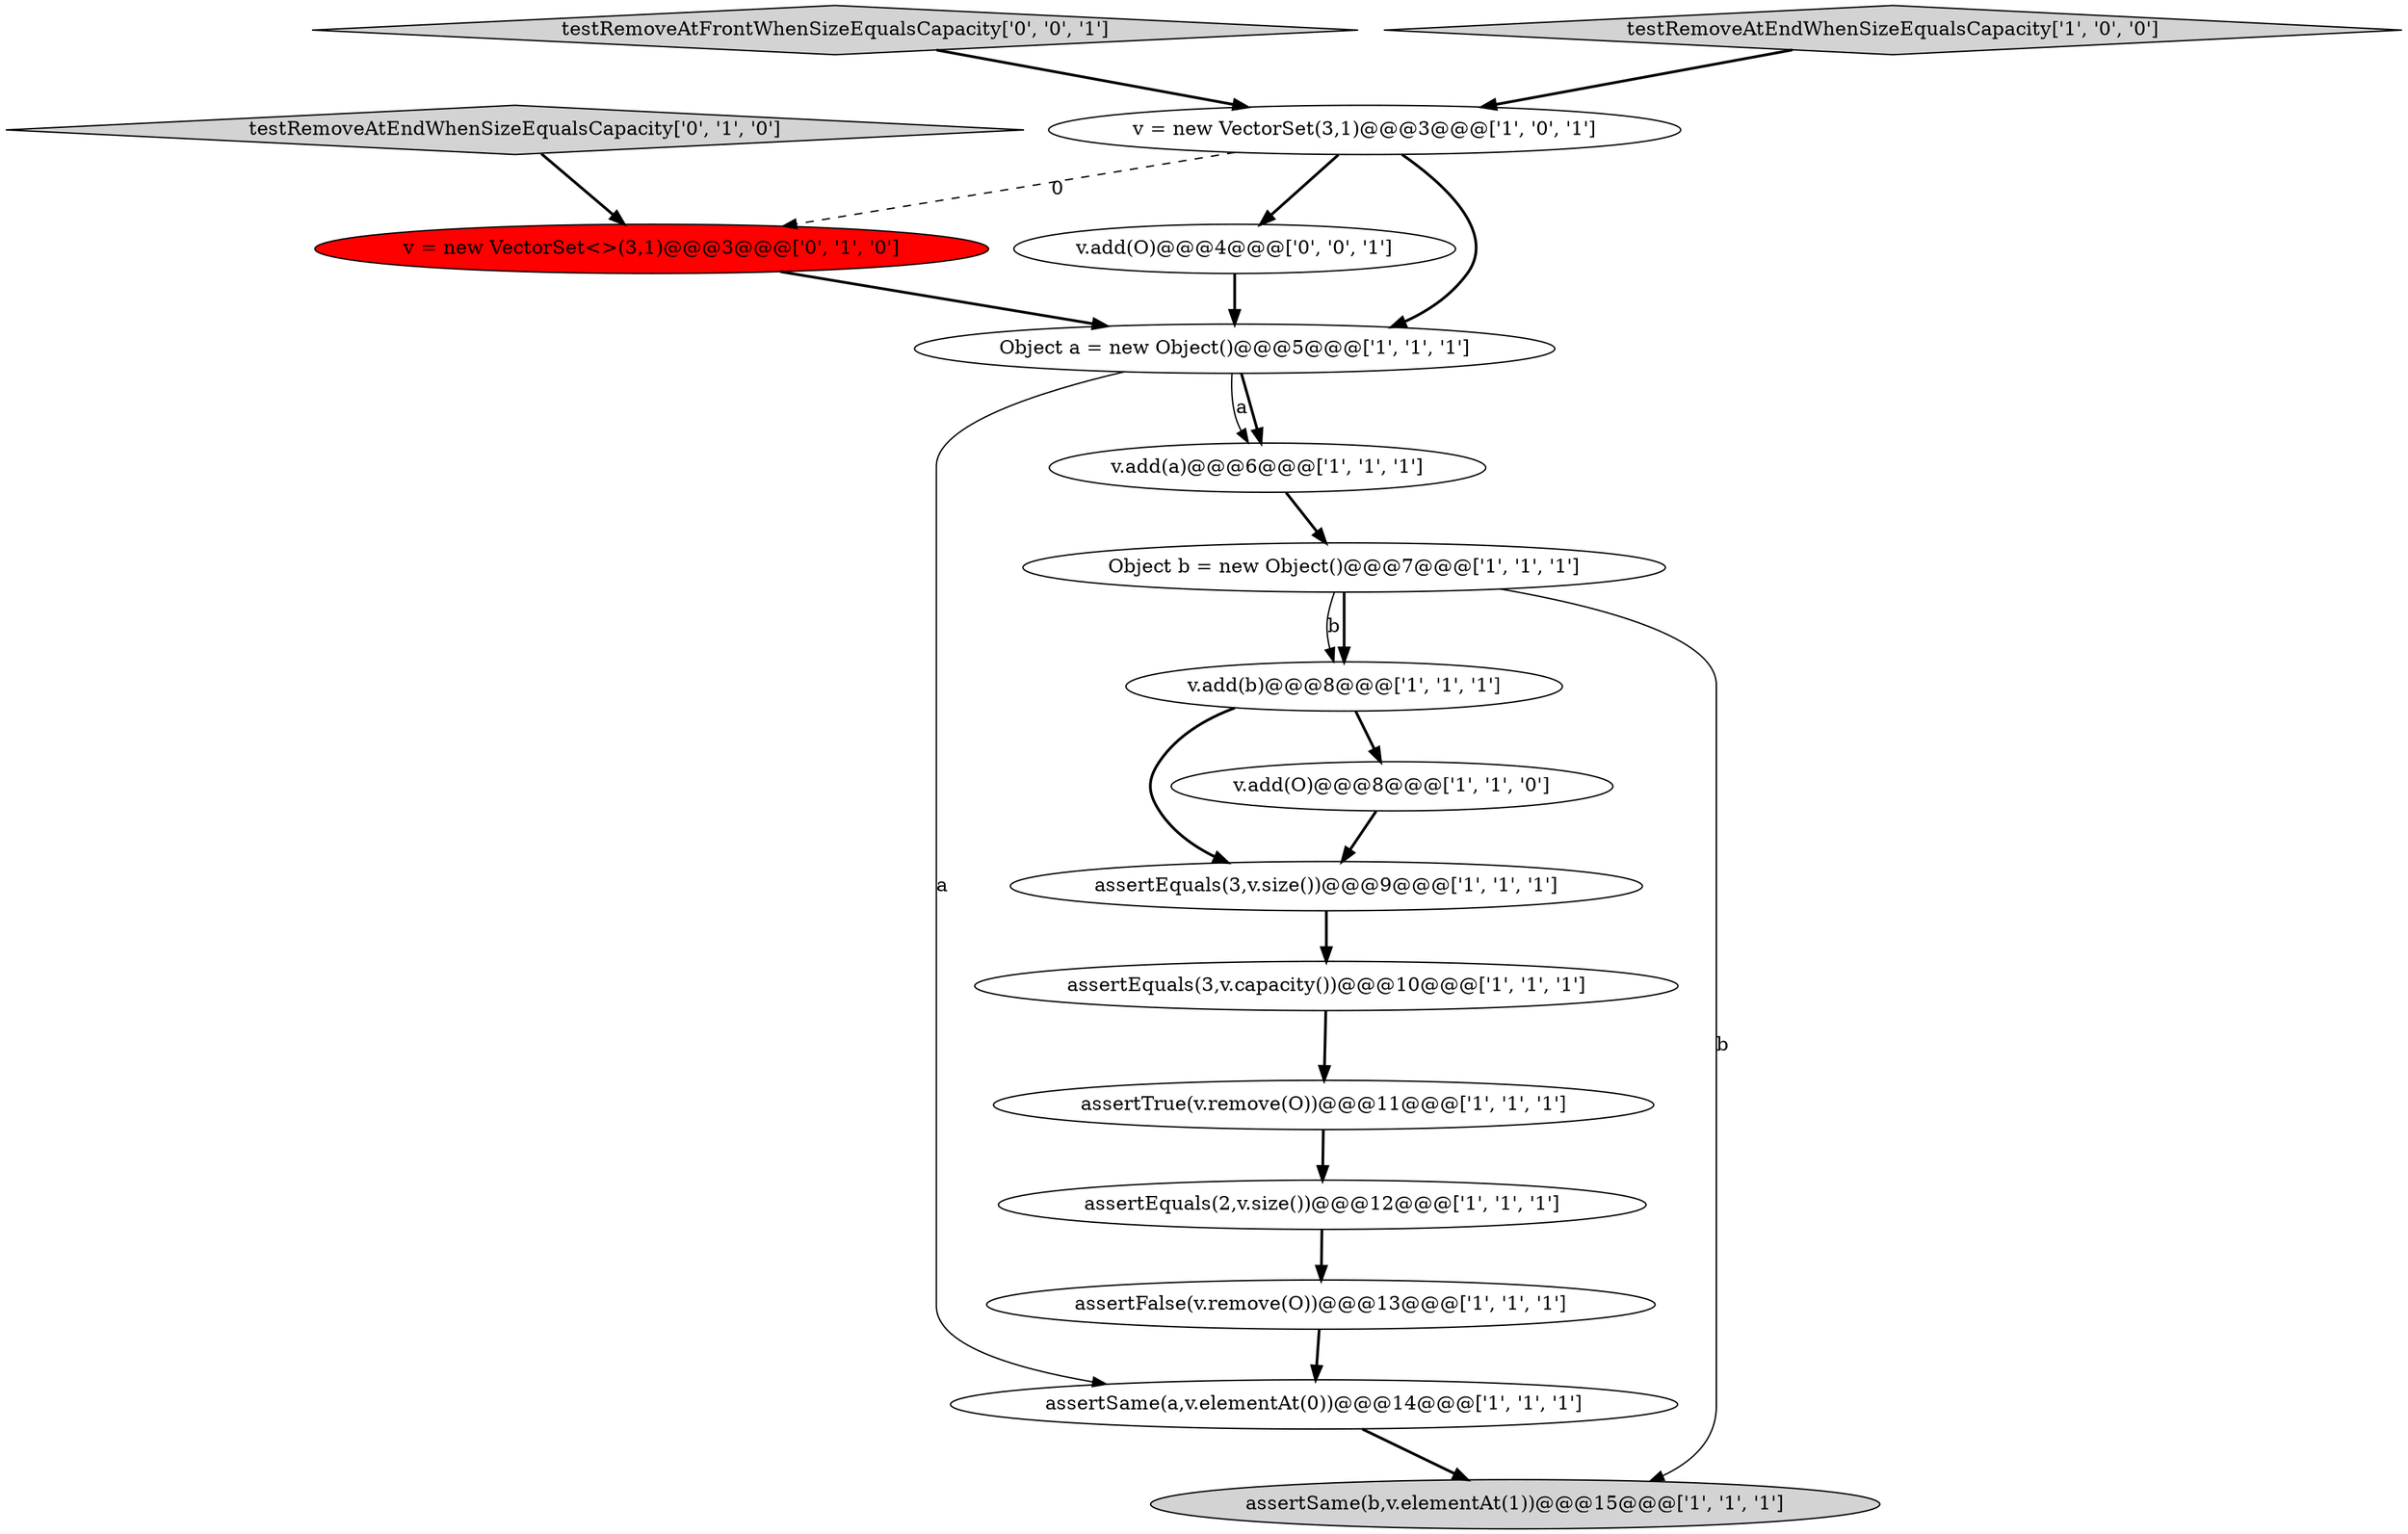 digraph {
16 [style = filled, label = "testRemoveAtFrontWhenSizeEqualsCapacity['0', '0', '1']", fillcolor = lightgray, shape = diamond image = "AAA0AAABBB3BBB"];
3 [style = filled, label = "v = new VectorSet(3,1)@@@3@@@['1', '0', '1']", fillcolor = white, shape = ellipse image = "AAA0AAABBB1BBB"];
5 [style = filled, label = "Object a = new Object()@@@5@@@['1', '1', '1']", fillcolor = white, shape = ellipse image = "AAA0AAABBB1BBB"];
1 [style = filled, label = "assertSame(a,v.elementAt(0))@@@14@@@['1', '1', '1']", fillcolor = white, shape = ellipse image = "AAA0AAABBB1BBB"];
9 [style = filled, label = "assertTrue(v.remove(O))@@@11@@@['1', '1', '1']", fillcolor = white, shape = ellipse image = "AAA0AAABBB1BBB"];
11 [style = filled, label = "assertEquals(3,v.capacity())@@@10@@@['1', '1', '1']", fillcolor = white, shape = ellipse image = "AAA0AAABBB1BBB"];
13 [style = filled, label = "assertFalse(v.remove(O))@@@13@@@['1', '1', '1']", fillcolor = white, shape = ellipse image = "AAA0AAABBB1BBB"];
14 [style = filled, label = "v = new VectorSet<>(3,1)@@@3@@@['0', '1', '0']", fillcolor = red, shape = ellipse image = "AAA1AAABBB2BBB"];
15 [style = filled, label = "testRemoveAtEndWhenSizeEqualsCapacity['0', '1', '0']", fillcolor = lightgray, shape = diamond image = "AAA0AAABBB2BBB"];
0 [style = filled, label = "Object b = new Object()@@@7@@@['1', '1', '1']", fillcolor = white, shape = ellipse image = "AAA0AAABBB1BBB"];
10 [style = filled, label = "v.add(b)@@@8@@@['1', '1', '1']", fillcolor = white, shape = ellipse image = "AAA0AAABBB1BBB"];
4 [style = filled, label = "assertEquals(3,v.size())@@@9@@@['1', '1', '1']", fillcolor = white, shape = ellipse image = "AAA0AAABBB1BBB"];
17 [style = filled, label = "v.add(O)@@@4@@@['0', '0', '1']", fillcolor = white, shape = ellipse image = "AAA0AAABBB3BBB"];
7 [style = filled, label = "testRemoveAtEndWhenSizeEqualsCapacity['1', '0', '0']", fillcolor = lightgray, shape = diamond image = "AAA0AAABBB1BBB"];
12 [style = filled, label = "assertSame(b,v.elementAt(1))@@@15@@@['1', '1', '1']", fillcolor = lightgray, shape = ellipse image = "AAA0AAABBB1BBB"];
8 [style = filled, label = "v.add(O)@@@8@@@['1', '1', '0']", fillcolor = white, shape = ellipse image = "AAA0AAABBB1BBB"];
2 [style = filled, label = "assertEquals(2,v.size())@@@12@@@['1', '1', '1']", fillcolor = white, shape = ellipse image = "AAA0AAABBB1BBB"];
6 [style = filled, label = "v.add(a)@@@6@@@['1', '1', '1']", fillcolor = white, shape = ellipse image = "AAA0AAABBB1BBB"];
16->3 [style = bold, label=""];
17->5 [style = bold, label=""];
5->6 [style = solid, label="a"];
15->14 [style = bold, label=""];
9->2 [style = bold, label=""];
5->1 [style = solid, label="a"];
6->0 [style = bold, label=""];
11->9 [style = bold, label=""];
0->10 [style = solid, label="b"];
7->3 [style = bold, label=""];
13->1 [style = bold, label=""];
2->13 [style = bold, label=""];
0->10 [style = bold, label=""];
3->5 [style = bold, label=""];
5->6 [style = bold, label=""];
10->8 [style = bold, label=""];
1->12 [style = bold, label=""];
10->4 [style = bold, label=""];
0->12 [style = solid, label="b"];
3->17 [style = bold, label=""];
8->4 [style = bold, label=""];
3->14 [style = dashed, label="0"];
4->11 [style = bold, label=""];
14->5 [style = bold, label=""];
}

